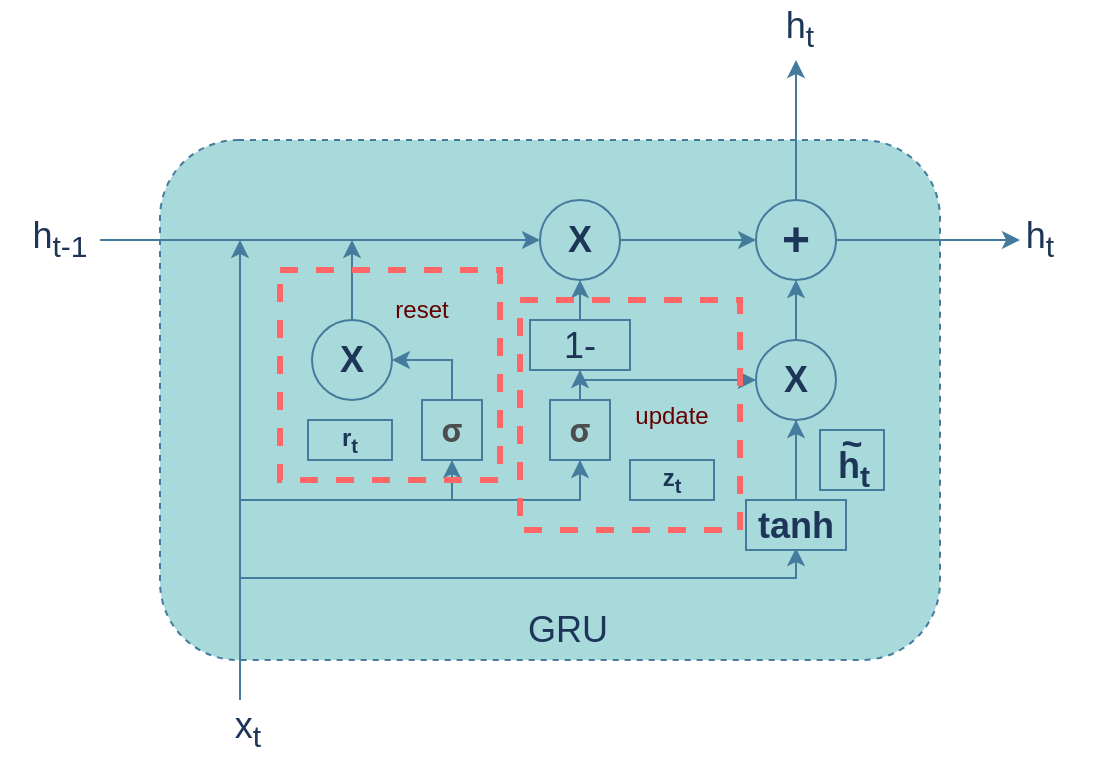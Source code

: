 <mxfile version="24.9.3">
  <diagram name="第 1 页" id="Mc3A6OIkTbM8-yTq928s">
    <mxGraphModel dx="1426" dy="789" grid="1" gridSize="10" guides="1" tooltips="1" connect="1" arrows="1" fold="1" page="1" pageScale="1" pageWidth="827" pageHeight="1169" math="0" shadow="0">
      <root>
        <mxCell id="0" />
        <mxCell id="1" parent="0" />
        <mxCell id="B1aplNyXEhyWs-i1ZzGQ-66" value="" style="rounded=1;whiteSpace=wrap;html=1;dashed=1;labelBackgroundColor=none;fillColor=#A8DADC;strokeColor=#457B9D;fontColor=#1D3557;" vertex="1" parent="1">
          <mxGeometry x="210" y="220" width="390" height="260" as="geometry" />
        </mxCell>
        <mxCell id="B1aplNyXEhyWs-i1ZzGQ-30" value="" style="endArrow=classic;html=1;rounded=0;labelBackgroundColor=none;strokeColor=#457B9D;fontColor=default;" edge="1" parent="1" source="B1aplNyXEhyWs-i1ZzGQ-33">
          <mxGeometry width="50" height="50" relative="1" as="geometry">
            <mxPoint x="220" y="270" as="sourcePoint" />
            <mxPoint x="640" y="270" as="targetPoint" />
          </mxGeometry>
        </mxCell>
        <mxCell id="B1aplNyXEhyWs-i1ZzGQ-32" value="" style="endArrow=classic;html=1;rounded=0;labelBackgroundColor=none;strokeColor=#457B9D;fontColor=default;" edge="1" parent="1" target="B1aplNyXEhyWs-i1ZzGQ-31">
          <mxGeometry width="50" height="50" relative="1" as="geometry">
            <mxPoint x="180" y="270" as="sourcePoint" />
            <mxPoint x="620" y="270" as="targetPoint" />
          </mxGeometry>
        </mxCell>
        <mxCell id="B1aplNyXEhyWs-i1ZzGQ-31" value="" style="ellipse;whiteSpace=wrap;html=1;aspect=fixed;labelBackgroundColor=none;fillColor=#A8DADC;strokeColor=#457B9D;fontColor=#1D3557;" vertex="1" parent="1">
          <mxGeometry x="400" y="250" width="40" height="40" as="geometry" />
        </mxCell>
        <mxCell id="B1aplNyXEhyWs-i1ZzGQ-34" value="" style="endArrow=classic;html=1;rounded=0;labelBackgroundColor=none;strokeColor=#457B9D;fontColor=default;" edge="1" parent="1" source="B1aplNyXEhyWs-i1ZzGQ-31" target="B1aplNyXEhyWs-i1ZzGQ-33">
          <mxGeometry width="50" height="50" relative="1" as="geometry">
            <mxPoint x="440" y="270" as="sourcePoint" />
            <mxPoint x="620" y="270" as="targetPoint" />
          </mxGeometry>
        </mxCell>
        <mxCell id="B1aplNyXEhyWs-i1ZzGQ-58" style="edgeStyle=orthogonalEdgeStyle;rounded=0;orthogonalLoop=1;jettySize=auto;html=1;exitX=0.5;exitY=0;exitDx=0;exitDy=0;labelBackgroundColor=none;strokeColor=#457B9D;fontColor=default;" edge="1" parent="1" source="B1aplNyXEhyWs-i1ZzGQ-33">
          <mxGeometry relative="1" as="geometry">
            <mxPoint x="528" y="180" as="targetPoint" />
          </mxGeometry>
        </mxCell>
        <mxCell id="B1aplNyXEhyWs-i1ZzGQ-33" value="" style="ellipse;whiteSpace=wrap;html=1;aspect=fixed;labelBackgroundColor=none;fillColor=#A8DADC;strokeColor=#457B9D;fontColor=#1D3557;" vertex="1" parent="1">
          <mxGeometry x="508" y="250" width="40" height="40" as="geometry" />
        </mxCell>
        <mxCell id="B1aplNyXEhyWs-i1ZzGQ-35" value="" style="endArrow=classic;html=1;rounded=0;labelBackgroundColor=none;strokeColor=#457B9D;fontColor=default;" edge="1" parent="1">
          <mxGeometry width="50" height="50" relative="1" as="geometry">
            <mxPoint x="250" y="500" as="sourcePoint" />
            <mxPoint x="250" y="270" as="targetPoint" />
          </mxGeometry>
        </mxCell>
        <mxCell id="B1aplNyXEhyWs-i1ZzGQ-36" value="" style="endArrow=classic;html=1;rounded=0;entryX=0.5;entryY=1;entryDx=0;entryDy=0;labelBackgroundColor=none;strokeColor=#457B9D;fontColor=default;" edge="1" parent="1" source="B1aplNyXEhyWs-i1ZzGQ-44" target="B1aplNyXEhyWs-i1ZzGQ-33">
          <mxGeometry width="50" height="50" relative="1" as="geometry">
            <mxPoint x="238" y="420" as="sourcePoint" />
            <mxPoint x="538" y="420" as="targetPoint" />
            <Array as="points">
              <mxPoint x="528" y="420" />
            </Array>
          </mxGeometry>
        </mxCell>
        <mxCell id="B1aplNyXEhyWs-i1ZzGQ-37" value="" style="endArrow=classic;html=1;rounded=0;entryX=0.5;entryY=1;entryDx=0;entryDy=0;labelBackgroundColor=none;strokeColor=#457B9D;fontColor=default;" edge="1" parent="1" source="B1aplNyXEhyWs-i1ZzGQ-46" target="B1aplNyXEhyWs-i1ZzGQ-31">
          <mxGeometry width="50" height="50" relative="1" as="geometry">
            <mxPoint x="250" y="390" as="sourcePoint" />
            <mxPoint x="370" y="350" as="targetPoint" />
            <Array as="points">
              <mxPoint x="420" y="390" />
            </Array>
          </mxGeometry>
        </mxCell>
        <mxCell id="B1aplNyXEhyWs-i1ZzGQ-39" style="edgeStyle=orthogonalEdgeStyle;rounded=0;orthogonalLoop=1;jettySize=auto;html=1;exitX=0.5;exitY=0;exitDx=0;exitDy=0;labelBackgroundColor=none;strokeColor=#457B9D;fontColor=default;" edge="1" parent="1" source="B1aplNyXEhyWs-i1ZzGQ-38">
          <mxGeometry relative="1" as="geometry">
            <mxPoint x="306" y="270" as="targetPoint" />
          </mxGeometry>
        </mxCell>
        <mxCell id="B1aplNyXEhyWs-i1ZzGQ-38" value="" style="ellipse;whiteSpace=wrap;html=1;aspect=fixed;labelBackgroundColor=none;fillColor=#A8DADC;strokeColor=#457B9D;fontColor=#1D3557;" vertex="1" parent="1">
          <mxGeometry x="286" y="310" width="40" height="40" as="geometry" />
        </mxCell>
        <mxCell id="B1aplNyXEhyWs-i1ZzGQ-40" value="" style="endArrow=classic;html=1;rounded=0;entryX=1;entryY=0.5;entryDx=0;entryDy=0;labelBackgroundColor=none;strokeColor=#457B9D;fontColor=default;" edge="1" parent="1" source="B1aplNyXEhyWs-i1ZzGQ-53" target="B1aplNyXEhyWs-i1ZzGQ-38">
          <mxGeometry width="50" height="50" relative="1" as="geometry">
            <mxPoint x="356" y="400" as="sourcePoint" />
            <mxPoint x="506" y="570" as="targetPoint" />
            <Array as="points">
              <mxPoint x="356" y="330" />
            </Array>
          </mxGeometry>
        </mxCell>
        <mxCell id="B1aplNyXEhyWs-i1ZzGQ-41" value="" style="endArrow=classic;html=1;rounded=0;entryX=0;entryY=0.5;entryDx=0;entryDy=0;labelBackgroundColor=none;strokeColor=#457B9D;fontColor=default;" edge="1" parent="1" target="B1aplNyXEhyWs-i1ZzGQ-44">
          <mxGeometry width="50" height="50" relative="1" as="geometry">
            <mxPoint x="420" y="340" as="sourcePoint" />
            <mxPoint x="500" y="340" as="targetPoint" />
          </mxGeometry>
        </mxCell>
        <mxCell id="B1aplNyXEhyWs-i1ZzGQ-45" value="" style="endArrow=classic;html=1;rounded=0;entryX=0.5;entryY=1;entryDx=0;entryDy=0;labelBackgroundColor=none;strokeColor=#457B9D;fontColor=default;" edge="1" parent="1" source="B1aplNyXEhyWs-i1ZzGQ-56" target="B1aplNyXEhyWs-i1ZzGQ-44">
          <mxGeometry width="50" height="50" relative="1" as="geometry">
            <mxPoint x="238" y="420" as="sourcePoint" />
            <mxPoint x="528" y="290" as="targetPoint" />
            <Array as="points">
              <mxPoint x="528" y="420" />
            </Array>
          </mxGeometry>
        </mxCell>
        <mxCell id="B1aplNyXEhyWs-i1ZzGQ-44" value="" style="ellipse;whiteSpace=wrap;html=1;aspect=fixed;labelBackgroundColor=none;fillColor=#A8DADC;strokeColor=#457B9D;fontColor=#1D3557;" vertex="1" parent="1">
          <mxGeometry x="508" y="320" width="40" height="40" as="geometry" />
        </mxCell>
        <mxCell id="B1aplNyXEhyWs-i1ZzGQ-48" value="" style="endArrow=classic;html=1;rounded=0;entryX=0.5;entryY=1;entryDx=0;entryDy=0;labelBackgroundColor=none;strokeColor=#457B9D;fontColor=default;" edge="1" parent="1" source="B1aplNyXEhyWs-i1ZzGQ-49" target="B1aplNyXEhyWs-i1ZzGQ-46">
          <mxGeometry width="50" height="50" relative="1" as="geometry">
            <mxPoint x="250" y="390" as="sourcePoint" />
            <mxPoint x="420" y="290" as="targetPoint" />
            <Array as="points">
              <mxPoint x="420" y="390" />
            </Array>
          </mxGeometry>
        </mxCell>
        <mxCell id="B1aplNyXEhyWs-i1ZzGQ-46" value="&lt;font style=&quot;font-size: 18px;&quot;&gt;1-&lt;/font&gt;" style="rounded=0;whiteSpace=wrap;html=1;labelBackgroundColor=none;fillColor=#A8DADC;strokeColor=#457B9D;fontColor=#1D3557;" vertex="1" parent="1">
          <mxGeometry x="395" y="310" width="50" height="25" as="geometry" />
        </mxCell>
        <mxCell id="B1aplNyXEhyWs-i1ZzGQ-50" value="" style="endArrow=classic;html=1;rounded=0;entryX=0.5;entryY=1;entryDx=0;entryDy=0;labelBackgroundColor=none;strokeColor=#457B9D;fontColor=default;" edge="1" parent="1" target="B1aplNyXEhyWs-i1ZzGQ-49">
          <mxGeometry width="50" height="50" relative="1" as="geometry">
            <mxPoint x="250" y="400" as="sourcePoint" />
            <mxPoint x="420" y="335" as="targetPoint" />
            <Array as="points">
              <mxPoint x="420" y="400" />
            </Array>
          </mxGeometry>
        </mxCell>
        <mxCell id="B1aplNyXEhyWs-i1ZzGQ-49" value="&lt;span style=&quot;color: rgb(77, 77, 77); font-family: -apple-system, &amp;quot;SF UI Text&amp;quot;, Arial, &amp;quot;PingFang SC&amp;quot;, &amp;quot;Hiragino Sans GB&amp;quot;, &amp;quot;Microsoft YaHei&amp;quot;, &amp;quot;WenQuanYi Micro Hei&amp;quot;, sans-serif; font-size: 16px; font-variant-ligatures: no-common-ligatures; text-align: start;&quot;&gt;&lt;b&gt;σ&lt;/b&gt;&lt;/span&gt;" style="rounded=0;whiteSpace=wrap;html=1;labelBackgroundColor=none;fillColor=#A8DADC;strokeColor=#457B9D;fontColor=#1D3557;" vertex="1" parent="1">
          <mxGeometry x="405" y="350" width="30" height="30" as="geometry" />
        </mxCell>
        <mxCell id="B1aplNyXEhyWs-i1ZzGQ-53" value="&lt;span style=&quot;color: rgb(77, 77, 77); font-family: -apple-system, &amp;quot;SF UI Text&amp;quot;, Arial, &amp;quot;PingFang SC&amp;quot;, &amp;quot;Hiragino Sans GB&amp;quot;, &amp;quot;Microsoft YaHei&amp;quot;, &amp;quot;WenQuanYi Micro Hei&amp;quot;, sans-serif; font-size: 16px; font-variant-ligatures: no-common-ligatures; text-align: start;&quot;&gt;&lt;b&gt;σ&lt;/b&gt;&lt;/span&gt;" style="rounded=0;whiteSpace=wrap;html=1;labelBackgroundColor=#a8dadc;fillColor=#A8DADC;strokeColor=#457B9D;fontColor=#1D3557;" vertex="1" parent="1">
          <mxGeometry x="341" y="350" width="30" height="30" as="geometry" />
        </mxCell>
        <mxCell id="B1aplNyXEhyWs-i1ZzGQ-55" value="" style="endArrow=classic;html=1;rounded=0;entryX=0.5;entryY=1;entryDx=0;entryDy=0;labelBackgroundColor=none;strokeColor=#457B9D;fontColor=default;" edge="1" parent="1" target="B1aplNyXEhyWs-i1ZzGQ-53">
          <mxGeometry width="50" height="50" relative="1" as="geometry">
            <mxPoint x="356" y="400" as="sourcePoint" />
            <mxPoint x="346" y="460" as="targetPoint" />
          </mxGeometry>
        </mxCell>
        <mxCell id="B1aplNyXEhyWs-i1ZzGQ-57" value="" style="endArrow=classic;html=1;rounded=0;entryX=0.5;entryY=1;entryDx=0;entryDy=0;labelBackgroundColor=none;strokeColor=#457B9D;fontColor=default;" edge="1" parent="1">
          <mxGeometry width="50" height="50" relative="1" as="geometry">
            <mxPoint x="250" y="439" as="sourcePoint" />
            <mxPoint x="528" y="424" as="targetPoint" />
            <Array as="points">
              <mxPoint x="528" y="439" />
            </Array>
          </mxGeometry>
        </mxCell>
        <mxCell id="B1aplNyXEhyWs-i1ZzGQ-56" value="&lt;font style=&quot;font-size: 18px;&quot;&gt;&lt;b&gt;tanh&lt;/b&gt;&lt;/font&gt;" style="rounded=0;whiteSpace=wrap;html=1;labelBackgroundColor=none;fillColor=#A8DADC;strokeColor=#457B9D;fontColor=#1D3557;" vertex="1" parent="1">
          <mxGeometry x="503" y="400" width="50" height="25" as="geometry" />
        </mxCell>
        <mxCell id="B1aplNyXEhyWs-i1ZzGQ-59" value="&lt;font style=&quot;font-size: 18px;&quot;&gt;&lt;b&gt;X&lt;/b&gt;&lt;/font&gt;" style="text;html=1;align=center;verticalAlign=middle;whiteSpace=wrap;rounded=0;labelBackgroundColor=none;fontColor=#1D3557;" vertex="1" parent="1">
          <mxGeometry x="276" y="315" width="60" height="30" as="geometry" />
        </mxCell>
        <mxCell id="B1aplNyXEhyWs-i1ZzGQ-60" value="&lt;font style=&quot;font-size: 18px;&quot;&gt;&lt;b&gt;X&lt;/b&gt;&lt;/font&gt;" style="text;html=1;align=center;verticalAlign=middle;whiteSpace=wrap;rounded=0;labelBackgroundColor=none;fontColor=#1D3557;" vertex="1" parent="1">
          <mxGeometry x="390" y="255" width="60" height="30" as="geometry" />
        </mxCell>
        <mxCell id="B1aplNyXEhyWs-i1ZzGQ-62" value="&lt;font style=&quot;font-size: 18px;&quot;&gt;&lt;b&gt;X&lt;/b&gt;&lt;/font&gt;" style="text;html=1;align=center;verticalAlign=middle;whiteSpace=wrap;rounded=0;labelBackgroundColor=none;fontColor=#1D3557;" vertex="1" parent="1">
          <mxGeometry x="498" y="325" width="60" height="30" as="geometry" />
        </mxCell>
        <mxCell id="B1aplNyXEhyWs-i1ZzGQ-64" value="&lt;font style=&quot;font-size: 24px;&quot;&gt;&lt;b&gt;+&lt;/b&gt;&lt;/font&gt;" style="text;html=1;align=center;verticalAlign=middle;whiteSpace=wrap;rounded=0;labelBackgroundColor=none;fontColor=#1D3557;" vertex="1" parent="1">
          <mxGeometry x="498" y="255" width="60" height="30" as="geometry" />
        </mxCell>
        <mxCell id="B1aplNyXEhyWs-i1ZzGQ-67" value="" style="rounded=0;whiteSpace=wrap;html=1;labelBackgroundColor=none;fillColor=#A8DADC;strokeColor=#457B9D;fontColor=#1D3557;" vertex="1" parent="1">
          <mxGeometry x="540" y="365" width="32" height="30" as="geometry" />
        </mxCell>
        <mxCell id="B1aplNyXEhyWs-i1ZzGQ-70" value="" style="group;labelBackgroundColor=none;fontColor=#1D3557;" vertex="1" connectable="0" parent="1">
          <mxGeometry x="525.5" y="357" width="61" height="43" as="geometry" />
        </mxCell>
        <mxCell id="B1aplNyXEhyWs-i1ZzGQ-68" value="&lt;b style=&quot;font-size: 18px;&quot;&gt;h&lt;sub&gt;t&lt;/sub&gt;&lt;/b&gt;" style="text;html=1;align=center;verticalAlign=middle;whiteSpace=wrap;rounded=0;labelBackgroundColor=none;fontColor=#1D3557;" vertex="1" parent="B1aplNyXEhyWs-i1ZzGQ-70">
          <mxGeometry x="1" y="13" width="60" height="30" as="geometry" />
        </mxCell>
        <mxCell id="B1aplNyXEhyWs-i1ZzGQ-69" value="&lt;font style=&quot;font-size: 18px;&quot;&gt;&lt;b&gt;~&lt;/b&gt;&lt;/font&gt;" style="text;html=1;align=center;verticalAlign=middle;whiteSpace=wrap;rounded=0;labelBackgroundColor=none;fontColor=#1D3557;" vertex="1" parent="B1aplNyXEhyWs-i1ZzGQ-70">
          <mxGeometry width="60" height="30" as="geometry" />
        </mxCell>
        <mxCell id="B1aplNyXEhyWs-i1ZzGQ-72" value="z&lt;sub&gt;t&lt;/sub&gt;" style="rounded=0;whiteSpace=wrap;html=1;fontStyle=1;labelBackgroundColor=none;fillColor=#A8DADC;strokeColor=#457B9D;fontColor=#1D3557;" vertex="1" parent="1">
          <mxGeometry x="445" y="380" width="42" height="20" as="geometry" />
        </mxCell>
        <mxCell id="B1aplNyXEhyWs-i1ZzGQ-73" value="r&lt;sub&gt;t&lt;/sub&gt;" style="rounded=0;whiteSpace=wrap;html=1;fontStyle=1;labelBackgroundColor=none;fillColor=#A8DADC;strokeColor=#457B9D;fontColor=#1D3557;" vertex="1" parent="1">
          <mxGeometry x="284" y="360" width="42" height="20" as="geometry" />
        </mxCell>
        <mxCell id="B1aplNyXEhyWs-i1ZzGQ-74" value="" style="rounded=0;whiteSpace=wrap;html=1;strokeColor=#FF6666;fontColor=#1D3557;fillColor=none;dashed=1;strokeWidth=3;" vertex="1" parent="1">
          <mxGeometry x="270" y="285" width="110" height="105" as="geometry" />
        </mxCell>
        <mxCell id="B1aplNyXEhyWs-i1ZzGQ-76" value="" style="rounded=0;whiteSpace=wrap;html=1;strokeColor=#FF6666;fontColor=#1D3557;fillColor=none;dashed=1;strokeWidth=3;" vertex="1" parent="1">
          <mxGeometry x="390" y="300" width="110" height="115" as="geometry" />
        </mxCell>
        <mxCell id="B1aplNyXEhyWs-i1ZzGQ-79" value="reset" style="text;html=1;align=center;verticalAlign=middle;whiteSpace=wrap;rounded=0;fontColor=#660000;" vertex="1" parent="1">
          <mxGeometry x="311" y="290" width="60" height="30" as="geometry" />
        </mxCell>
        <mxCell id="B1aplNyXEhyWs-i1ZzGQ-80" value="update" style="text;html=1;align=center;verticalAlign=middle;whiteSpace=wrap;rounded=0;fontColor=#660000;" vertex="1" parent="1">
          <mxGeometry x="436" y="342.5" width="60" height="30" as="geometry" />
        </mxCell>
        <mxCell id="B1aplNyXEhyWs-i1ZzGQ-81" value="&lt;font style=&quot;font-size: 18px;&quot;&gt;GRU&lt;/font&gt;" style="text;html=1;align=center;verticalAlign=middle;whiteSpace=wrap;rounded=0;fontColor=#1D3557;" vertex="1" parent="1">
          <mxGeometry x="384" y="450" width="60" height="30" as="geometry" />
        </mxCell>
        <mxCell id="B1aplNyXEhyWs-i1ZzGQ-82" value="&lt;font style=&quot;font-size: 18px;&quot;&gt;h&lt;sub&gt;t-1&lt;/sub&gt;&lt;/font&gt;" style="text;html=1;align=center;verticalAlign=middle;whiteSpace=wrap;rounded=0;fontColor=#1D3557;" vertex="1" parent="1">
          <mxGeometry x="130" y="255" width="60" height="30" as="geometry" />
        </mxCell>
        <mxCell id="B1aplNyXEhyWs-i1ZzGQ-83" value="&lt;font style=&quot;font-size: 18px;&quot;&gt;h&lt;sub&gt;t&lt;/sub&gt;&lt;/font&gt;" style="text;html=1;align=center;verticalAlign=middle;whiteSpace=wrap;rounded=0;fontColor=#1D3557;" vertex="1" parent="1">
          <mxGeometry x="500" y="150" width="60" height="30" as="geometry" />
        </mxCell>
        <mxCell id="B1aplNyXEhyWs-i1ZzGQ-84" value="&lt;font style=&quot;font-size: 18px;&quot;&gt;h&lt;sub&gt;t&lt;/sub&gt;&lt;/font&gt;" style="text;html=1;align=center;verticalAlign=middle;whiteSpace=wrap;rounded=0;fontColor=#1D3557;" vertex="1" parent="1">
          <mxGeometry x="620" y="255" width="60" height="30" as="geometry" />
        </mxCell>
        <mxCell id="B1aplNyXEhyWs-i1ZzGQ-85" value="&lt;span style=&quot;font-size: 18px;&quot;&gt;x&lt;sub&gt;t&lt;/sub&gt;&lt;/span&gt;" style="text;html=1;align=center;verticalAlign=middle;whiteSpace=wrap;rounded=0;fontColor=#1D3557;" vertex="1" parent="1">
          <mxGeometry x="224" y="500" width="60" height="30" as="geometry" />
        </mxCell>
      </root>
    </mxGraphModel>
  </diagram>
</mxfile>
